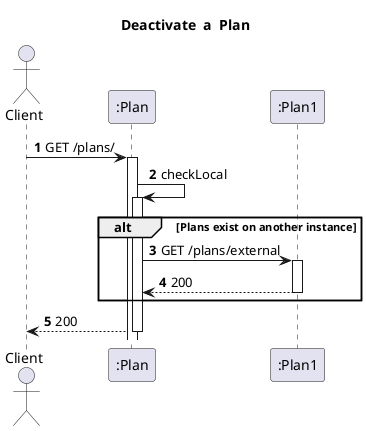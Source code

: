 @startuml
'https://plantuml.com/sequence-diagram
autoactivate on
autonumber
title  Deactivate  a  Plan

autonumber

actor "Client" as Ac
participant ":Plan" as Auth
participant ":Plan1" as Serv


Ac->Auth:GET /plans/
Auth->Auth:checkLocal


alt Plans exist on another instance
Auth->Serv: GET /plans/external
Serv-->Auth:200

end
Auth-->Ac:200









@enduml